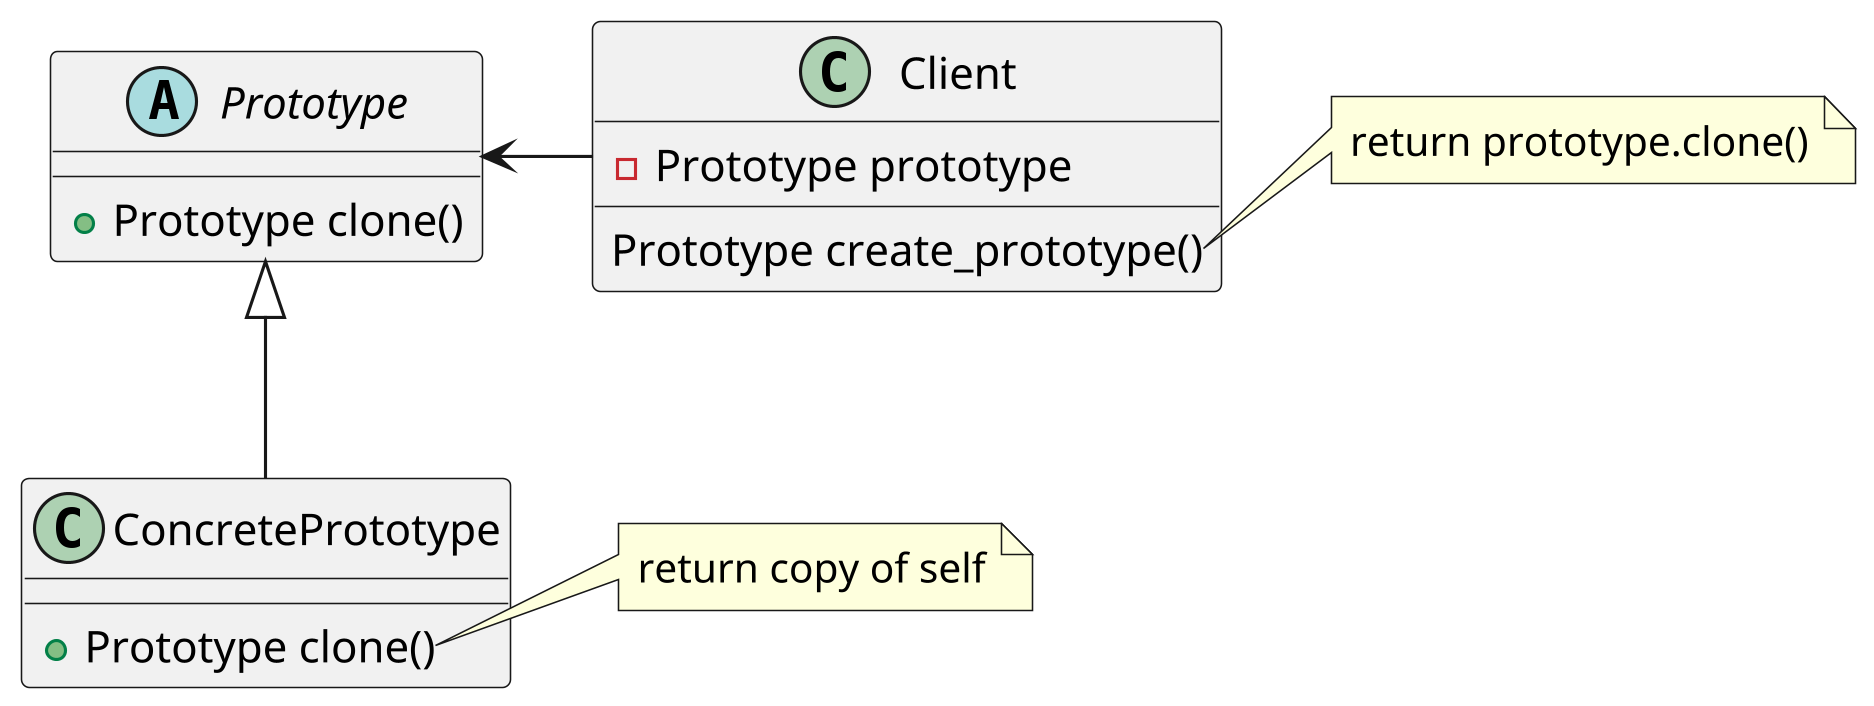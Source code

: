 @startuml
skinparam backgroundColor transparent
skinparam dpi 300

abstract class Prototype {
    + Prototype clone()
}

class ConcretePrototype {
    + Prototype clone()
}

note right of ConcretePrototype::clone
    return copy of self
end note

ConcretePrototype -up-|> Prototype

class Client {
    - Prototype prototype
    Prototype create_prototype()
}

note right of Client::create_prototype
    return prototype.clone()
end note

Client -left-> Prototype
@enduml
